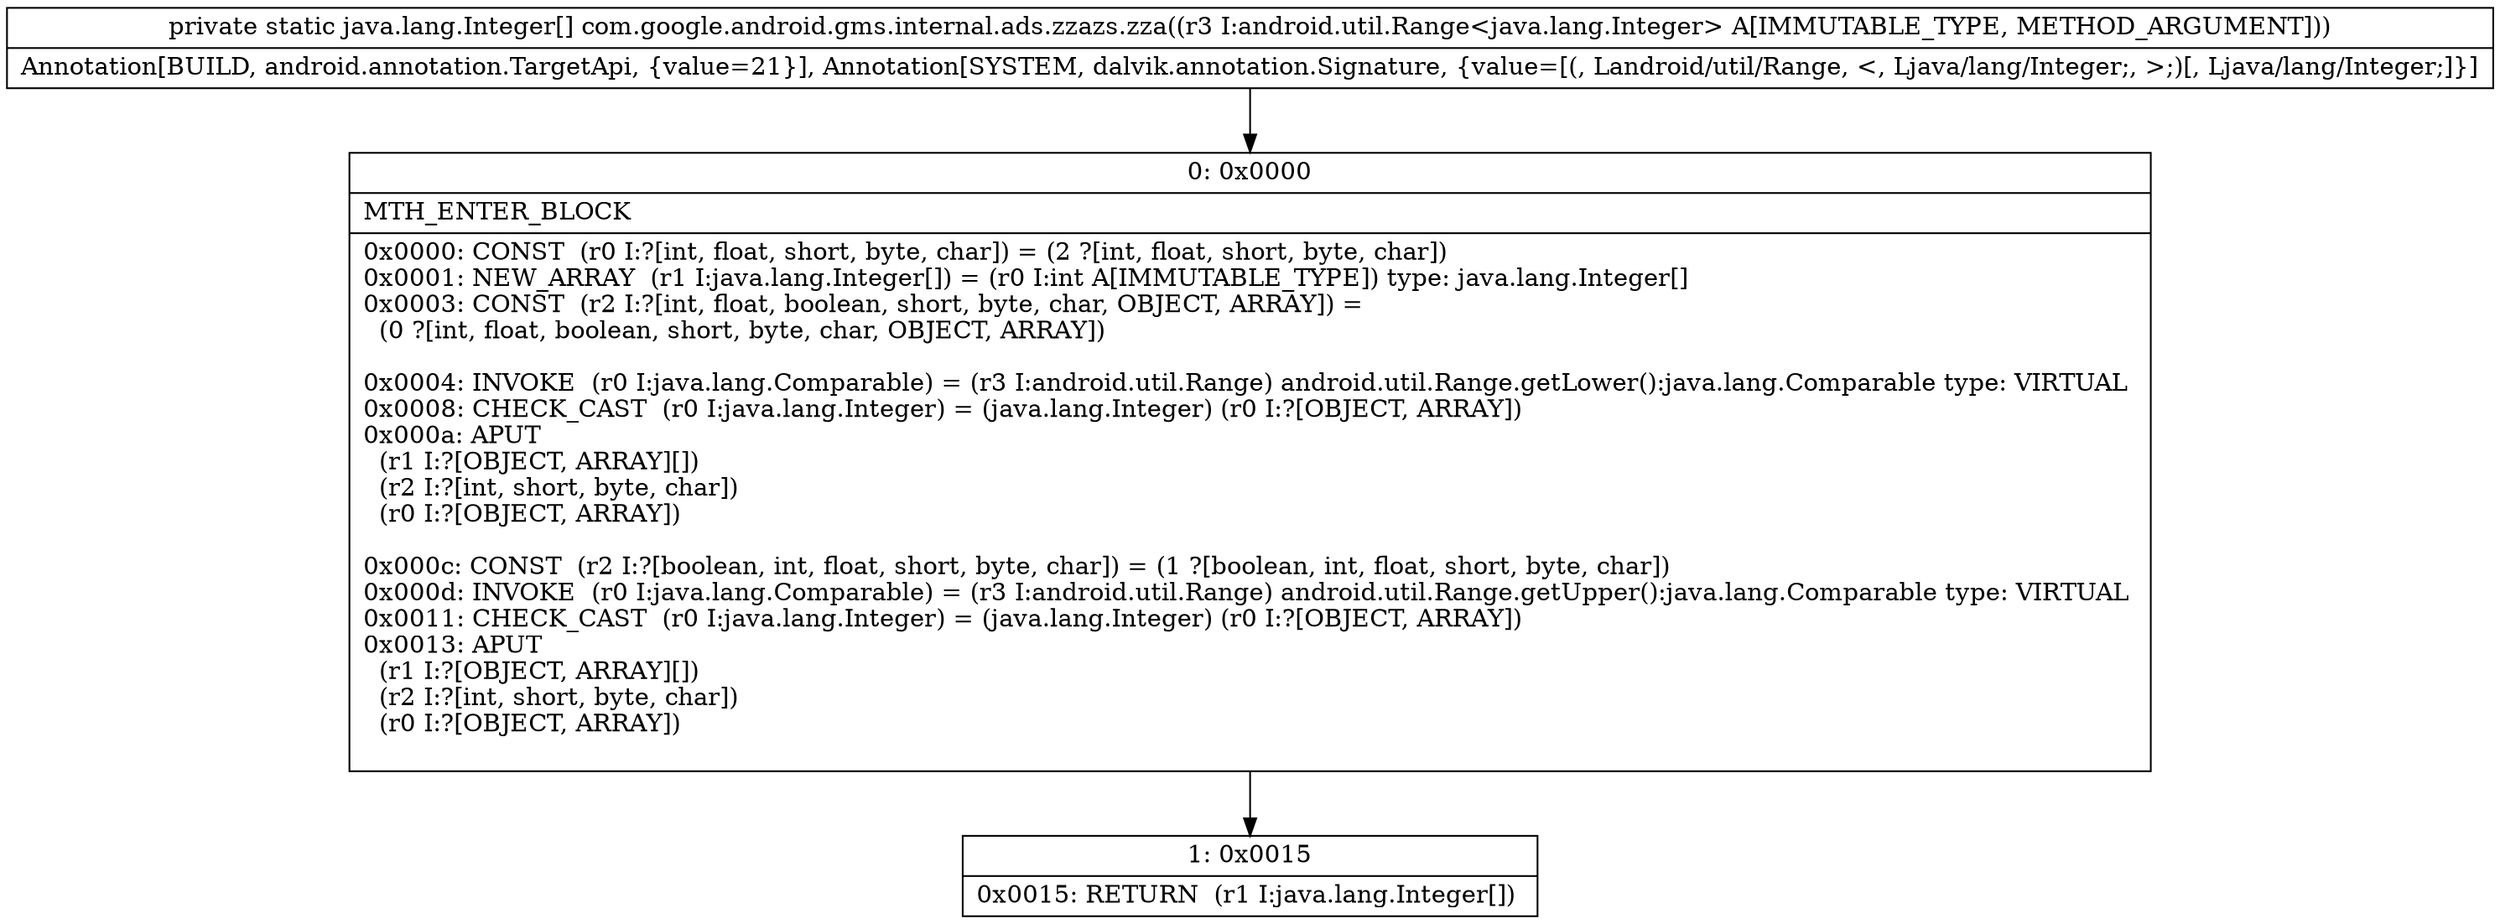 digraph "CFG forcom.google.android.gms.internal.ads.zzazs.zza(Landroid\/util\/Range;)[Ljava\/lang\/Integer;" {
Node_0 [shape=record,label="{0\:\ 0x0000|MTH_ENTER_BLOCK\l|0x0000: CONST  (r0 I:?[int, float, short, byte, char]) = (2 ?[int, float, short, byte, char]) \l0x0001: NEW_ARRAY  (r1 I:java.lang.Integer[]) = (r0 I:int A[IMMUTABLE_TYPE]) type: java.lang.Integer[] \l0x0003: CONST  (r2 I:?[int, float, boolean, short, byte, char, OBJECT, ARRAY]) = \l  (0 ?[int, float, boolean, short, byte, char, OBJECT, ARRAY])\l \l0x0004: INVOKE  (r0 I:java.lang.Comparable) = (r3 I:android.util.Range) android.util.Range.getLower():java.lang.Comparable type: VIRTUAL \l0x0008: CHECK_CAST  (r0 I:java.lang.Integer) = (java.lang.Integer) (r0 I:?[OBJECT, ARRAY]) \l0x000a: APUT  \l  (r1 I:?[OBJECT, ARRAY][])\l  (r2 I:?[int, short, byte, char])\l  (r0 I:?[OBJECT, ARRAY])\l \l0x000c: CONST  (r2 I:?[boolean, int, float, short, byte, char]) = (1 ?[boolean, int, float, short, byte, char]) \l0x000d: INVOKE  (r0 I:java.lang.Comparable) = (r3 I:android.util.Range) android.util.Range.getUpper():java.lang.Comparable type: VIRTUAL \l0x0011: CHECK_CAST  (r0 I:java.lang.Integer) = (java.lang.Integer) (r0 I:?[OBJECT, ARRAY]) \l0x0013: APUT  \l  (r1 I:?[OBJECT, ARRAY][])\l  (r2 I:?[int, short, byte, char])\l  (r0 I:?[OBJECT, ARRAY])\l \l}"];
Node_1 [shape=record,label="{1\:\ 0x0015|0x0015: RETURN  (r1 I:java.lang.Integer[]) \l}"];
MethodNode[shape=record,label="{private static java.lang.Integer[] com.google.android.gms.internal.ads.zzazs.zza((r3 I:android.util.Range\<java.lang.Integer\> A[IMMUTABLE_TYPE, METHOD_ARGUMENT]))  | Annotation[BUILD, android.annotation.TargetApi, \{value=21\}], Annotation[SYSTEM, dalvik.annotation.Signature, \{value=[(, Landroid\/util\/Range, \<, Ljava\/lang\/Integer;, \>;)[, Ljava\/lang\/Integer;]\}]\l}"];
MethodNode -> Node_0;
Node_0 -> Node_1;
}

